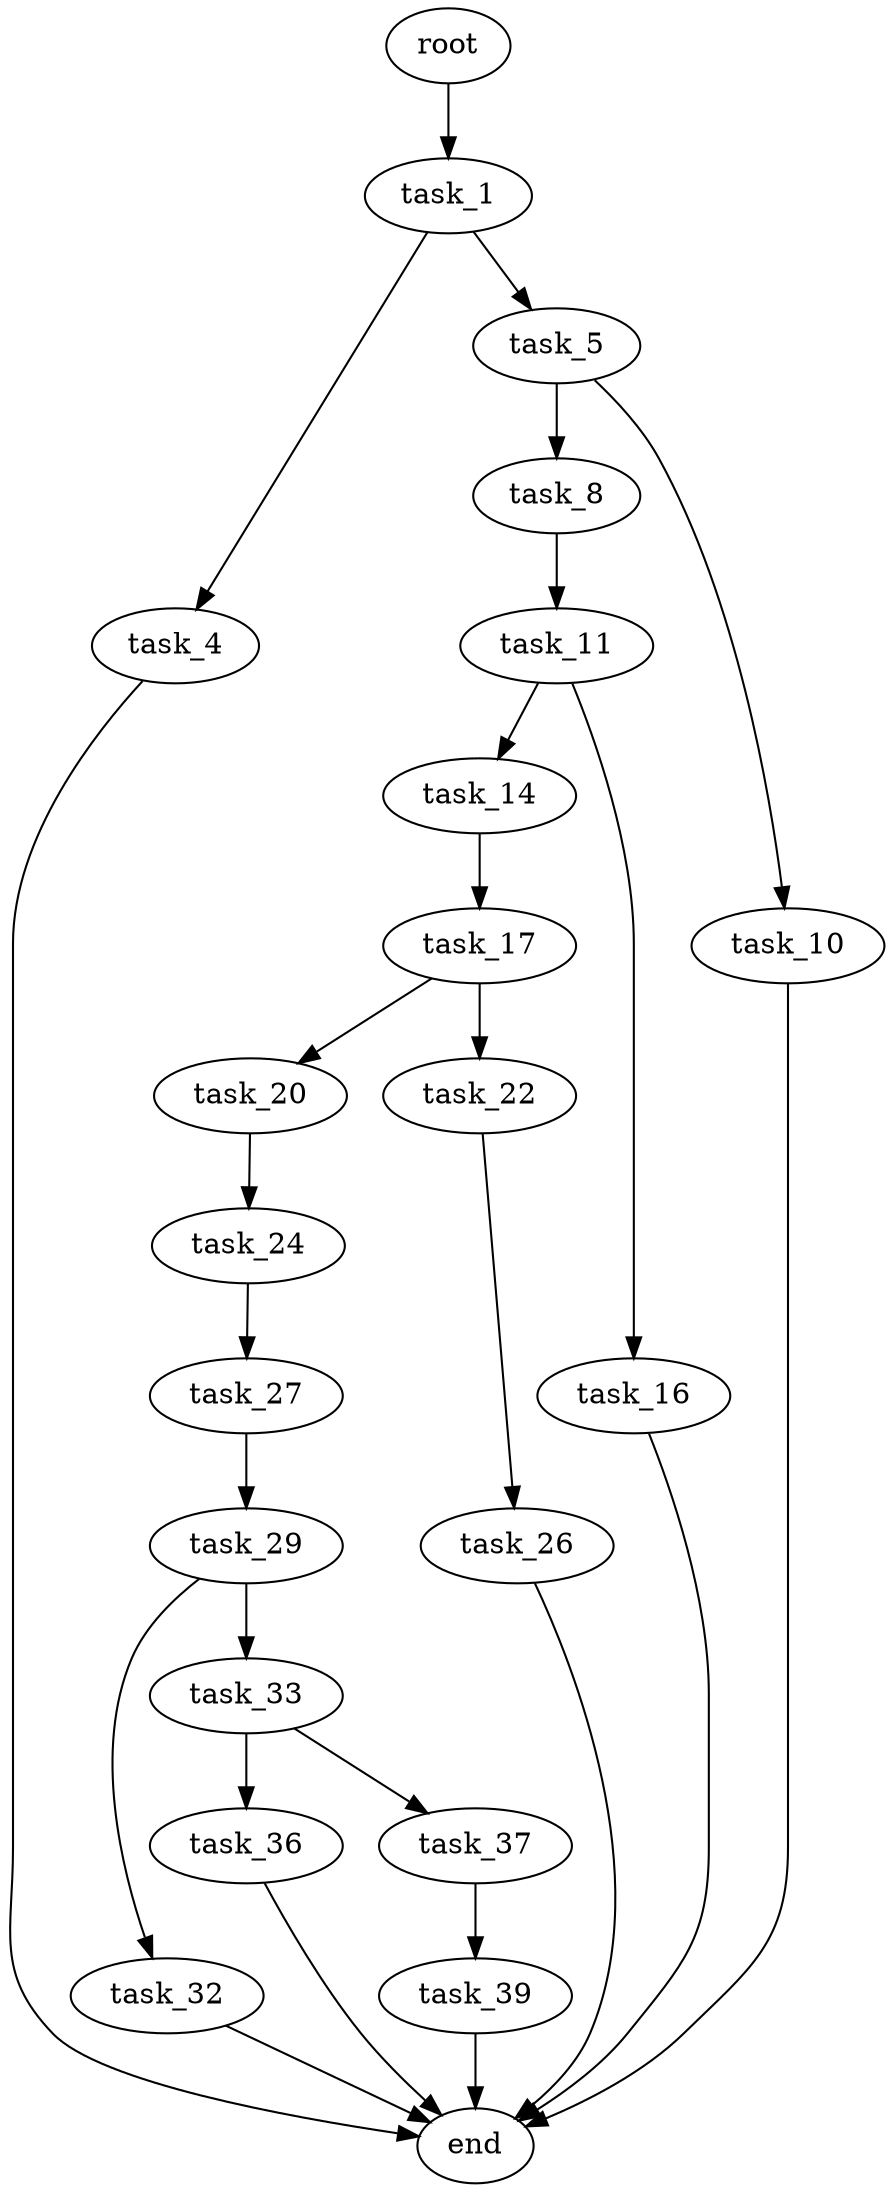 digraph G {
  root [size="0.000000"];
  task_1 [size="45805989519.000000"];
  task_4 [size="29859356398.000000"];
  task_5 [size="298863144730.000000"];
  end [size="0.000000"];
  task_8 [size="24998360132.000000"];
  task_10 [size="2867211243.000000"];
  task_11 [size="19115625212.000000"];
  task_14 [size="10114004985.000000"];
  task_16 [size="68719476736.000000"];
  task_17 [size="11335480374.000000"];
  task_20 [size="8589934592.000000"];
  task_22 [size="65651269017.000000"];
  task_24 [size="28367811406.000000"];
  task_26 [size="25321087432.000000"];
  task_27 [size="105845519328.000000"];
  task_29 [size="368293445632.000000"];
  task_32 [size="68719476736.000000"];
  task_33 [size="68719476736.000000"];
  task_36 [size="27596218372.000000"];
  task_37 [size="3945776100.000000"];
  task_39 [size="6713127138.000000"];

  root -> task_1 [size="1.000000"];
  task_1 -> task_4 [size="838860800.000000"];
  task_1 -> task_5 [size="838860800.000000"];
  task_4 -> end [size="1.000000"];
  task_5 -> task_8 [size="679477248.000000"];
  task_5 -> task_10 [size="679477248.000000"];
  task_8 -> task_11 [size="536870912.000000"];
  task_10 -> end [size="1.000000"];
  task_11 -> task_14 [size="301989888.000000"];
  task_11 -> task_16 [size="301989888.000000"];
  task_14 -> task_17 [size="301989888.000000"];
  task_16 -> end [size="1.000000"];
  task_17 -> task_20 [size="301989888.000000"];
  task_17 -> task_22 [size="301989888.000000"];
  task_20 -> task_24 [size="33554432.000000"];
  task_22 -> task_26 [size="75497472.000000"];
  task_24 -> task_27 [size="679477248.000000"];
  task_26 -> end [size="1.000000"];
  task_27 -> task_29 [size="134217728.000000"];
  task_29 -> task_32 [size="411041792.000000"];
  task_29 -> task_33 [size="411041792.000000"];
  task_32 -> end [size="1.000000"];
  task_33 -> task_36 [size="134217728.000000"];
  task_33 -> task_37 [size="134217728.000000"];
  task_36 -> end [size="1.000000"];
  task_37 -> task_39 [size="75497472.000000"];
  task_39 -> end [size="1.000000"];
}
